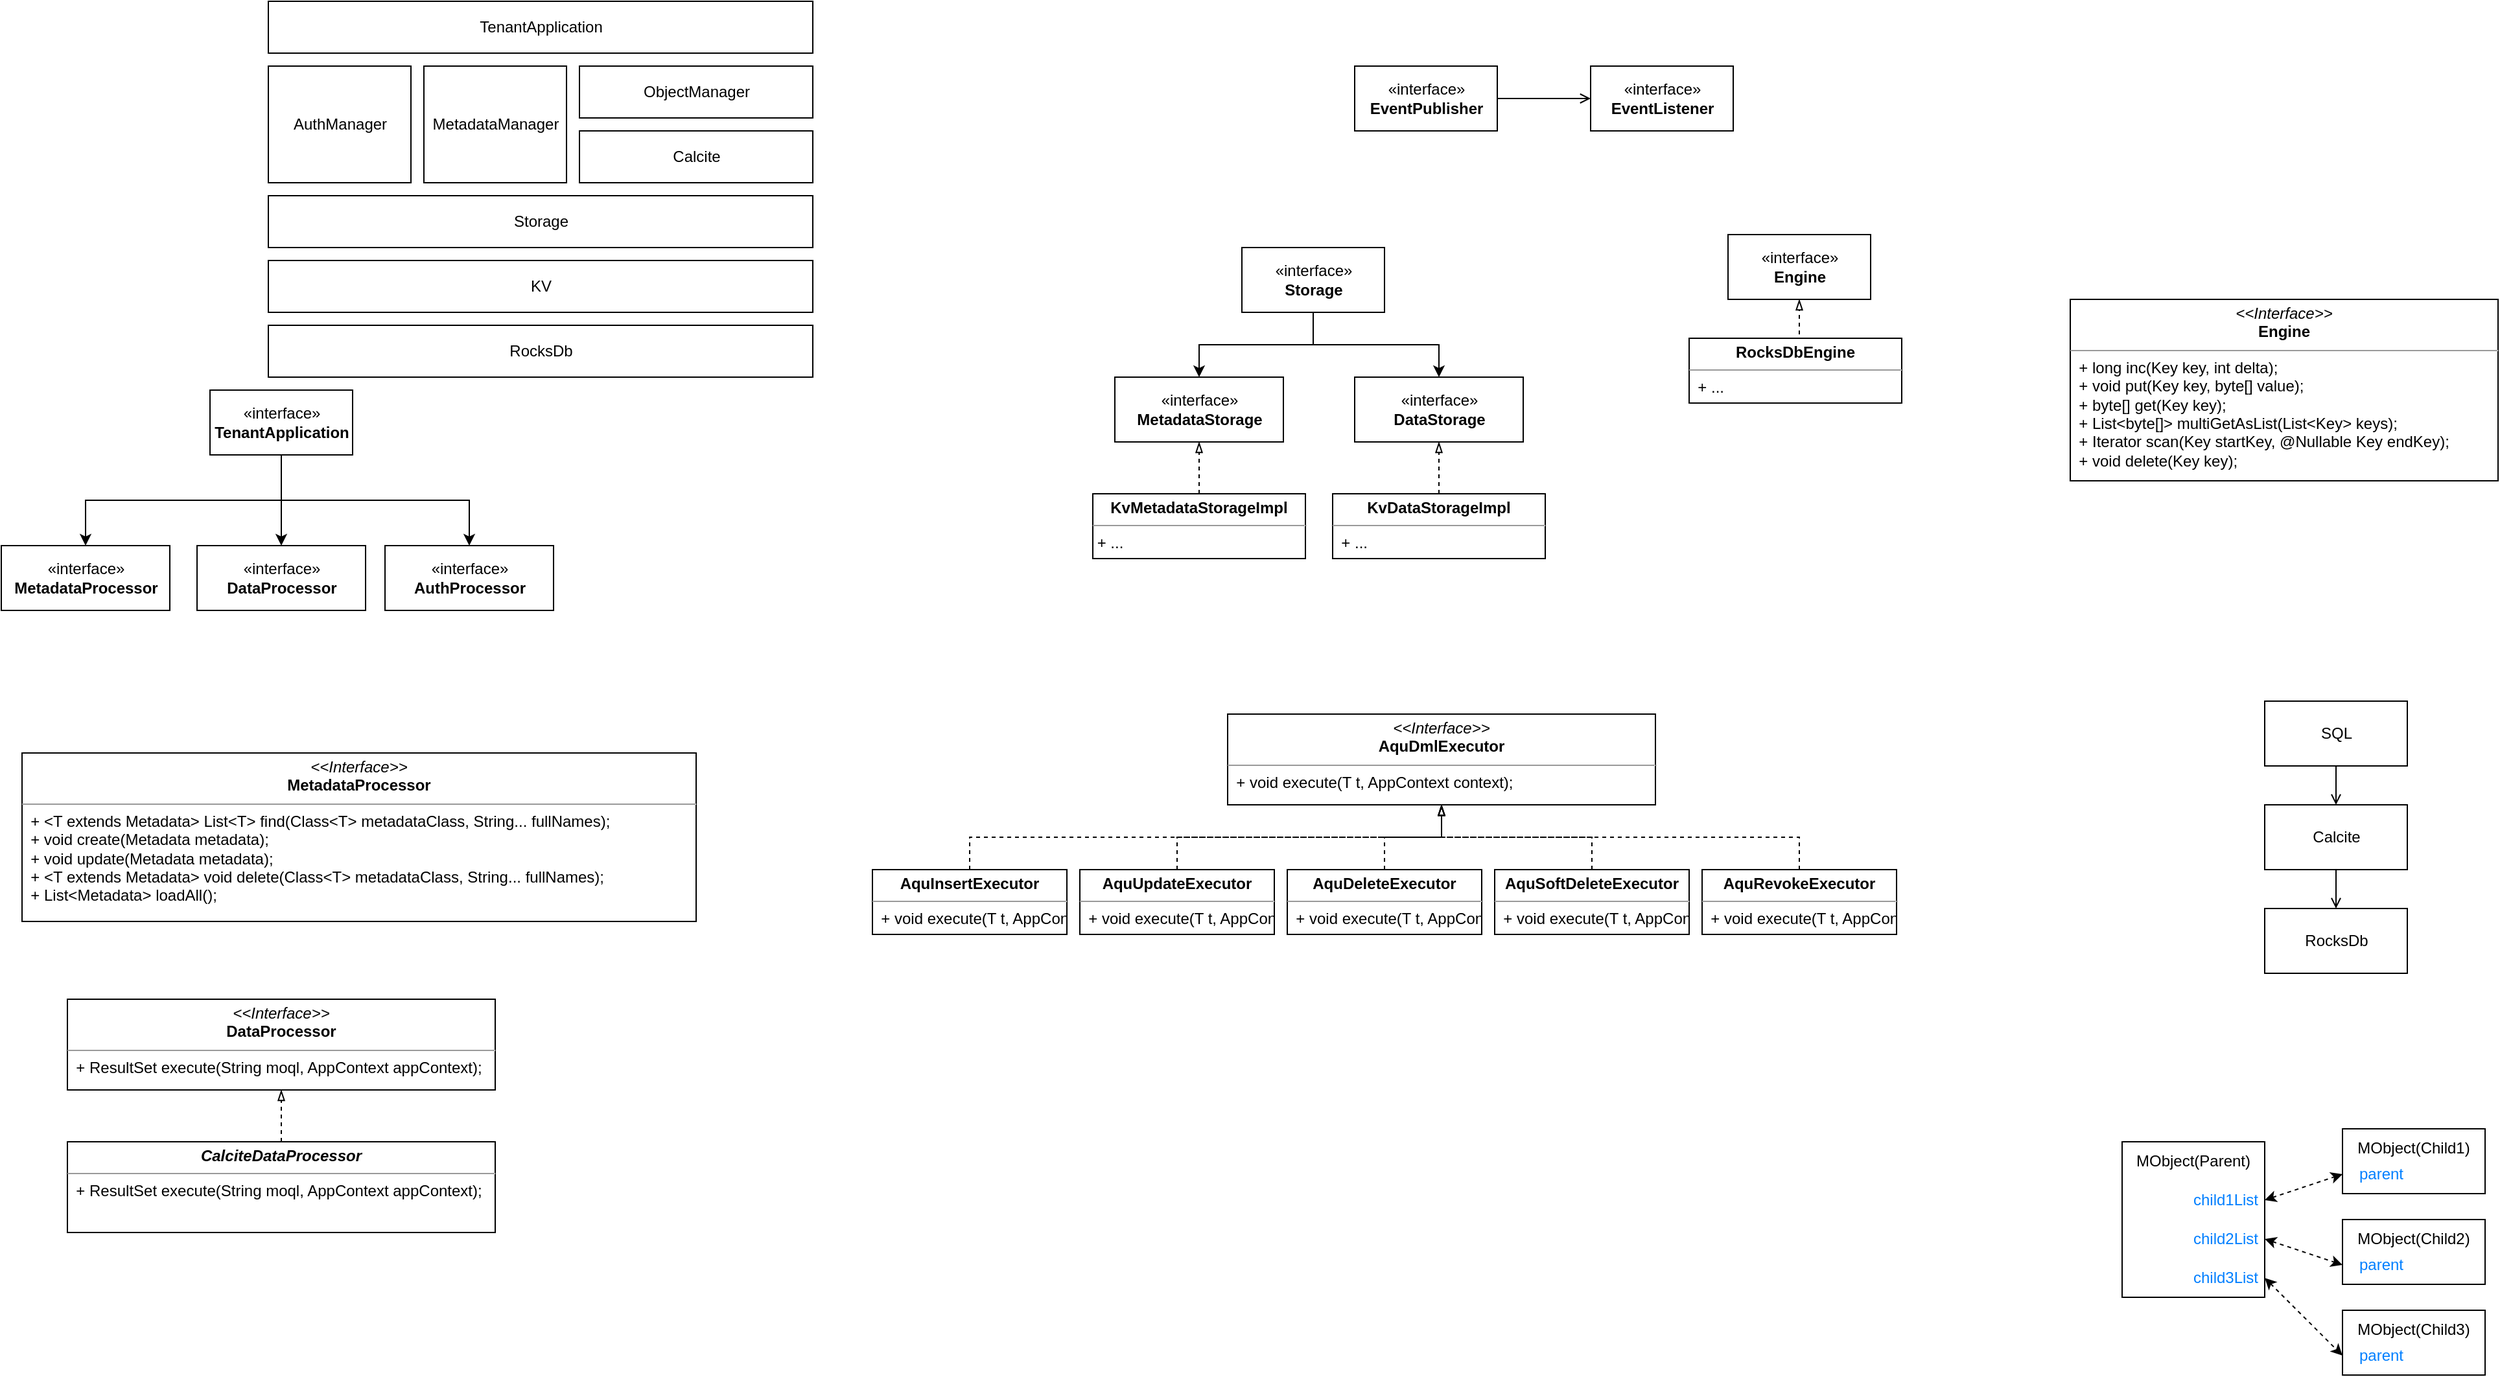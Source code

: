 <mxfile version="19.0.2" type="github"><diagram id="OHeU5dBXho-fawMFDghb" name="Page-1"><mxGraphModel dx="1051" dy="717" grid="1" gridSize="10" guides="1" tooltips="1" connect="1" arrows="1" fold="1" page="1" pageScale="1" pageWidth="827" pageHeight="1169" background="#FFFFFF" math="0" shadow="0"><root><mxCell id="0"/><mxCell id="1" parent="0"/><mxCell id="1xvhB_tAIBuY2R_2G-_f-2" value="&lt;p style=&quot;margin:0px;margin-top:4px;text-align:center;&quot;&gt;&lt;i&gt;&amp;lt;&amp;lt;Interface&amp;gt;&amp;gt;&lt;/i&gt;&lt;br&gt;&lt;b&gt;MetadataProcessor&lt;/b&gt;&lt;/p&gt;&lt;hr size=&quot;1&quot;&gt;&lt;p style=&quot;margin:0px;margin-left:4px;&quot;&gt;&lt;/p&gt;&amp;nbsp; +&amp;nbsp;&lt;span style=&quot;background-color: initial;&quot;&gt;&amp;lt;T extends Metadata&amp;gt; List&amp;lt;T&amp;gt; find(Class&amp;lt;T&amp;gt; metadataClass, String... fullNames);&lt;/span&gt;&lt;div&gt;&lt;span style=&quot;background-color: initial;&quot;&gt;&amp;nbsp; + void create(Metadata metadata);&lt;/span&gt;&lt;br&gt;&lt;/div&gt;&lt;div&gt;&lt;span style=&quot;background-color: initial;&quot;&gt;&amp;nbsp; + void update(Metadata metadata);&lt;/span&gt;&lt;br&gt;&lt;/div&gt;&lt;div&gt;&lt;span style=&quot;background-color: initial;&quot;&gt;&amp;nbsp; + &amp;lt;T extends Metadata&amp;gt; void delete(Class&amp;lt;T&amp;gt; metadataClass, String... fullNames);&lt;/span&gt;&lt;br&gt;&lt;/div&gt;&lt;div&gt;&lt;span style=&quot;background-color: initial;&quot;&gt;&amp;nbsp; + List&amp;lt;Metadata&amp;gt; loadAll();&lt;/span&gt;&lt;br&gt;&lt;/div&gt;" style="verticalAlign=top;align=left;overflow=fill;fontSize=12;fontFamily=Helvetica;html=1;" parent="1" vertex="1"><mxGeometry x="190" y="660" width="520" height="130" as="geometry"/></mxCell><mxCell id="BnRPWy6Q7r4k3ze5cMtO-7" style="edgeStyle=orthogonalEdgeStyle;rounded=0;orthogonalLoop=1;jettySize=auto;html=1;exitX=0.5;exitY=1;exitDx=0;exitDy=0;entryX=0.5;entryY=0;entryDx=0;entryDy=0;fontFamily=Helvetica;fontSize=12;fontColor=default;" parent="1" source="BnRPWy6Q7r4k3ze5cMtO-2" target="BnRPWy6Q7r4k3ze5cMtO-5" edge="1"><mxGeometry relative="1" as="geometry"/></mxCell><mxCell id="BnRPWy6Q7r4k3ze5cMtO-8" style="edgeStyle=orthogonalEdgeStyle;rounded=0;orthogonalLoop=1;jettySize=auto;html=1;exitX=0.5;exitY=1;exitDx=0;exitDy=0;entryX=0.5;entryY=0;entryDx=0;entryDy=0;fontFamily=Helvetica;fontSize=12;fontColor=default;" parent="1" source="BnRPWy6Q7r4k3ze5cMtO-2" target="BnRPWy6Q7r4k3ze5cMtO-3" edge="1"><mxGeometry relative="1" as="geometry"/></mxCell><mxCell id="BnRPWy6Q7r4k3ze5cMtO-9" style="edgeStyle=orthogonalEdgeStyle;rounded=0;orthogonalLoop=1;jettySize=auto;html=1;exitX=0.5;exitY=1;exitDx=0;exitDy=0;entryX=0.5;entryY=0;entryDx=0;entryDy=0;fontFamily=Helvetica;fontSize=12;fontColor=default;" parent="1" source="BnRPWy6Q7r4k3ze5cMtO-2" target="BnRPWy6Q7r4k3ze5cMtO-6" edge="1"><mxGeometry relative="1" as="geometry"/></mxCell><mxCell id="BnRPWy6Q7r4k3ze5cMtO-2" value="«interface»&lt;br&gt;&lt;b&gt;TenantApplication&lt;/b&gt;" style="html=1;fontFamily=Helvetica;fontSize=12;fontColor=default;strokeColor=default;fillColor=default;" parent="1" vertex="1"><mxGeometry x="335" y="380" width="110" height="50" as="geometry"/></mxCell><mxCell id="BnRPWy6Q7r4k3ze5cMtO-3" value="«interface»&lt;br&gt;&lt;b&gt;MetadataProcessor&lt;/b&gt;" style="html=1;fontFamily=Helvetica;fontSize=12;fontColor=default;strokeColor=default;fillColor=default;" parent="1" vertex="1"><mxGeometry x="174" y="500" width="130" height="50" as="geometry"/></mxCell><mxCell id="BnRPWy6Q7r4k3ze5cMtO-5" value="«interface»&lt;br&gt;&lt;b&gt;DataProcessor&lt;/b&gt;" style="html=1;fontFamily=Helvetica;fontSize=12;fontColor=default;strokeColor=default;fillColor=default;" parent="1" vertex="1"><mxGeometry x="325" y="500" width="130" height="50" as="geometry"/></mxCell><mxCell id="BnRPWy6Q7r4k3ze5cMtO-6" value="«interface»&lt;br&gt;&lt;b&gt;AuthProcessor&lt;/b&gt;" style="html=1;fontFamily=Helvetica;fontSize=12;fontColor=default;strokeColor=default;fillColor=default;" parent="1" vertex="1"><mxGeometry x="470" y="500" width="130" height="50" as="geometry"/></mxCell><mxCell id="BnRPWy6Q7r4k3ze5cMtO-10" value="&lt;p style=&quot;margin:0px;margin-top:4px;text-align:center;&quot;&gt;&lt;i&gt;&amp;lt;&amp;lt;Interface&amp;gt;&amp;gt;&lt;/i&gt;&lt;br&gt;&lt;b&gt;DataProcessor&lt;/b&gt;&lt;/p&gt;&lt;hr size=&quot;1&quot;&gt;&lt;p style=&quot;margin:0px;margin-left:4px;&quot;&gt;&lt;/p&gt;&amp;nbsp; + ResultSet execute(String moql, AppContext appContext);" style="verticalAlign=top;align=left;overflow=fill;fontSize=12;fontFamily=Helvetica;html=1;" parent="1" vertex="1"><mxGeometry x="225" y="850" width="330" height="70" as="geometry"/></mxCell><mxCell id="BnRPWy6Q7r4k3ze5cMtO-12" style="edgeStyle=orthogonalEdgeStyle;rounded=0;orthogonalLoop=1;jettySize=auto;html=1;exitX=0.5;exitY=0;exitDx=0;exitDy=0;entryX=0.5;entryY=1;entryDx=0;entryDy=0;fontFamily=Helvetica;fontSize=12;fontColor=default;endArrow=blockThin;endFill=0;dashed=1;" parent="1" source="BnRPWy6Q7r4k3ze5cMtO-11" target="BnRPWy6Q7r4k3ze5cMtO-10" edge="1"><mxGeometry relative="1" as="geometry"/></mxCell><mxCell id="BnRPWy6Q7r4k3ze5cMtO-11" value="&lt;p style=&quot;margin:0px;margin-top:4px;text-align:center;&quot;&gt;&lt;b&gt;&lt;i&gt;CalciteDataProcessor&lt;/i&gt;&lt;br&gt;&lt;/b&gt;&lt;/p&gt;&lt;hr size=&quot;1&quot;&gt;&lt;p style=&quot;margin:0px;margin-left:4px;&quot;&gt;&lt;/p&gt;&amp;nbsp; + ResultSet execute(String moql, AppContext appContext);" style="verticalAlign=top;align=left;overflow=fill;fontSize=12;fontFamily=Helvetica;html=1;" parent="1" vertex="1"><mxGeometry x="225" y="960" width="330" height="70" as="geometry"/></mxCell><mxCell id="BnRPWy6Q7r4k3ze5cMtO-13" value="&lt;p style=&quot;margin:0px;margin-top:4px;text-align:center;&quot;&gt;&lt;i&gt;&amp;lt;&amp;lt;Interface&amp;gt;&amp;gt;&lt;/i&gt;&lt;br&gt;&lt;b&gt;AquDmlExecutor&lt;/b&gt;&lt;br&gt;&lt;/p&gt;&lt;hr size=&quot;1&quot;&gt;&lt;p style=&quot;margin:0px;margin-left:4px;&quot;&gt;&lt;/p&gt;&amp;nbsp; + void execute(T t, AppContext context);" style="verticalAlign=top;align=left;overflow=fill;fontSize=12;fontFamily=Helvetica;html=1;" parent="1" vertex="1"><mxGeometry x="1120" y="630" width="330" height="70" as="geometry"/></mxCell><mxCell id="BnRPWy6Q7r4k3ze5cMtO-19" style="edgeStyle=orthogonalEdgeStyle;rounded=0;orthogonalLoop=1;jettySize=auto;html=1;exitX=0.5;exitY=0;exitDx=0;exitDy=0;entryX=0.5;entryY=1;entryDx=0;entryDy=0;dashed=1;fontFamily=Helvetica;fontSize=12;fontColor=default;endArrow=blockThin;endFill=0;" parent="1" source="BnRPWy6Q7r4k3ze5cMtO-14" target="BnRPWy6Q7r4k3ze5cMtO-13" edge="1"><mxGeometry relative="1" as="geometry"/></mxCell><mxCell id="BnRPWy6Q7r4k3ze5cMtO-14" value="&lt;p style=&quot;margin:0px;margin-top:4px;text-align:center;&quot;&gt;&lt;b style=&quot;background-color: initial;&quot;&gt;AquInsertExecutor&lt;/b&gt;&lt;/p&gt;&lt;hr size=&quot;1&quot;&gt;&lt;p style=&quot;margin:0px;margin-left:4px;&quot;&gt;&lt;/p&gt;&amp;nbsp; + void execute(T t, AppContext context);" style="verticalAlign=top;align=left;overflow=fill;fontSize=12;fontFamily=Helvetica;html=1;" parent="1" vertex="1"><mxGeometry x="846" y="750" width="150" height="50" as="geometry"/></mxCell><mxCell id="BnRPWy6Q7r4k3ze5cMtO-20" style="edgeStyle=orthogonalEdgeStyle;rounded=0;orthogonalLoop=1;jettySize=auto;html=1;exitX=0.5;exitY=0;exitDx=0;exitDy=0;dashed=1;fontFamily=Helvetica;fontSize=12;fontColor=default;endArrow=blockThin;endFill=0;" parent="1" source="BnRPWy6Q7r4k3ze5cMtO-15" target="BnRPWy6Q7r4k3ze5cMtO-13" edge="1"><mxGeometry relative="1" as="geometry"/></mxCell><mxCell id="BnRPWy6Q7r4k3ze5cMtO-15" value="&lt;p style=&quot;margin:0px;margin-top:4px;text-align:center;&quot;&gt;&lt;b style=&quot;background-color: initial;&quot;&gt;AquUpdateExecutor&lt;/b&gt;&lt;/p&gt;&lt;hr size=&quot;1&quot;&gt;&lt;p style=&quot;margin:0px;margin-left:4px;&quot;&gt;&lt;/p&gt;&amp;nbsp; + void execute(T t, AppContext context);" style="verticalAlign=top;align=left;overflow=fill;fontSize=12;fontFamily=Helvetica;html=1;" parent="1" vertex="1"><mxGeometry x="1006" y="750" width="150" height="50" as="geometry"/></mxCell><mxCell id="BnRPWy6Q7r4k3ze5cMtO-21" style="edgeStyle=orthogonalEdgeStyle;rounded=0;orthogonalLoop=1;jettySize=auto;html=1;exitX=0.5;exitY=0;exitDx=0;exitDy=0;dashed=1;fontFamily=Helvetica;fontSize=12;fontColor=default;endArrow=blockThin;endFill=0;" parent="1" source="BnRPWy6Q7r4k3ze5cMtO-16" target="BnRPWy6Q7r4k3ze5cMtO-13" edge="1"><mxGeometry relative="1" as="geometry"/></mxCell><mxCell id="BnRPWy6Q7r4k3ze5cMtO-16" value="&lt;p style=&quot;margin:0px;margin-top:4px;text-align:center;&quot;&gt;&lt;b style=&quot;background-color: initial;&quot;&gt;AquDeleteExecutor&lt;/b&gt;&lt;/p&gt;&lt;hr size=&quot;1&quot;&gt;&lt;p style=&quot;margin:0px;margin-left:4px;&quot;&gt;&lt;/p&gt;&amp;nbsp; + void execute(T t, AppContext context);" style="verticalAlign=top;align=left;overflow=fill;fontSize=12;fontFamily=Helvetica;html=1;" parent="1" vertex="1"><mxGeometry x="1166" y="750" width="150" height="50" as="geometry"/></mxCell><mxCell id="BnRPWy6Q7r4k3ze5cMtO-22" style="edgeStyle=orthogonalEdgeStyle;rounded=0;orthogonalLoop=1;jettySize=auto;html=1;exitX=0.5;exitY=0;exitDx=0;exitDy=0;dashed=1;fontFamily=Helvetica;fontSize=12;fontColor=default;endArrow=blockThin;endFill=0;" parent="1" source="BnRPWy6Q7r4k3ze5cMtO-17" target="BnRPWy6Q7r4k3ze5cMtO-13" edge="1"><mxGeometry relative="1" as="geometry"/></mxCell><mxCell id="BnRPWy6Q7r4k3ze5cMtO-17" value="&lt;p style=&quot;margin:0px;margin-top:4px;text-align:center;&quot;&gt;&lt;b style=&quot;background-color: initial;&quot;&gt;AquSoftDeleteExecutor&lt;/b&gt;&lt;/p&gt;&lt;hr size=&quot;1&quot;&gt;&lt;p style=&quot;margin:0px;margin-left:4px;&quot;&gt;&lt;/p&gt;&amp;nbsp; + void execute(T t, AppContext context);" style="verticalAlign=top;align=left;overflow=fill;fontSize=12;fontFamily=Helvetica;html=1;" parent="1" vertex="1"><mxGeometry x="1326" y="750" width="150" height="50" as="geometry"/></mxCell><mxCell id="BnRPWy6Q7r4k3ze5cMtO-23" style="edgeStyle=orthogonalEdgeStyle;rounded=0;orthogonalLoop=1;jettySize=auto;html=1;exitX=0.5;exitY=0;exitDx=0;exitDy=0;dashed=1;fontFamily=Helvetica;fontSize=12;fontColor=default;endArrow=blockThin;endFill=0;" parent="1" source="BnRPWy6Q7r4k3ze5cMtO-18" target="BnRPWy6Q7r4k3ze5cMtO-13" edge="1"><mxGeometry relative="1" as="geometry"/></mxCell><mxCell id="BnRPWy6Q7r4k3ze5cMtO-18" value="&lt;p style=&quot;margin:0px;margin-top:4px;text-align:center;&quot;&gt;&lt;b style=&quot;background-color: initial;&quot;&gt;AquRevokeExecutor&lt;/b&gt;&lt;/p&gt;&lt;hr size=&quot;1&quot;&gt;&lt;p style=&quot;margin:0px;margin-left:4px;&quot;&gt;&lt;/p&gt;&amp;nbsp; + void execute(T t, AppContext context);" style="verticalAlign=top;align=left;overflow=fill;fontSize=12;fontFamily=Helvetica;html=1;" parent="1" vertex="1"><mxGeometry x="1486" y="750" width="150" height="50" as="geometry"/></mxCell><mxCell id="BnRPWy6Q7r4k3ze5cMtO-27" value="«interface»&lt;br&gt;&lt;b&gt;Storage&lt;/b&gt;" style="html=1;fontFamily=Helvetica;fontSize=12;fontColor=default;strokeColor=default;fillColor=default;" parent="1" vertex="1"><mxGeometry x="1131" y="270" width="110" height="50" as="geometry"/></mxCell><mxCell id="BnRPWy6Q7r4k3ze5cMtO-28" value="«interface»&lt;br&gt;&lt;b&gt;MetadataStorage&lt;/b&gt;" style="html=1;fontFamily=Helvetica;fontSize=12;fontColor=default;strokeColor=default;fillColor=default;" parent="1" vertex="1"><mxGeometry x="1033" y="370" width="130" height="50" as="geometry"/></mxCell><mxCell id="BnRPWy6Q7r4k3ze5cMtO-29" value="«interface»&lt;br&gt;&lt;b&gt;DataStorage&lt;/b&gt;" style="html=1;fontFamily=Helvetica;fontSize=12;fontColor=default;strokeColor=default;fillColor=default;" parent="1" vertex="1"><mxGeometry x="1218" y="370" width="130" height="50" as="geometry"/></mxCell><mxCell id="BnRPWy6Q7r4k3ze5cMtO-32" style="edgeStyle=orthogonalEdgeStyle;rounded=0;orthogonalLoop=1;jettySize=auto;html=1;exitX=0.5;exitY=0;exitDx=0;exitDy=0;entryX=0.5;entryY=1;entryDx=0;entryDy=0;dashed=1;fontFamily=Helvetica;fontSize=12;fontColor=default;endArrow=blockThin;endFill=0;" parent="1" source="BnRPWy6Q7r4k3ze5cMtO-31" target="BnRPWy6Q7r4k3ze5cMtO-28" edge="1"><mxGeometry relative="1" as="geometry"/></mxCell><mxCell id="BnRPWy6Q7r4k3ze5cMtO-31" value="&lt;p style=&quot;margin:0px;margin-top:4px;text-align:center;&quot;&gt;&lt;span style=&quot;background-color: initial;&quot;&gt;&lt;b&gt;KvMetadataStorageImpl&lt;/b&gt;&lt;/span&gt;&lt;/p&gt;&lt;hr size=&quot;1&quot;&gt;&amp;nbsp;+ ...&lt;p style=&quot;margin:0px;margin-left:4px;&quot;&gt;&lt;/p&gt;" style="verticalAlign=top;align=left;overflow=fill;fontSize=12;fontFamily=Helvetica;html=1;" parent="1" vertex="1"><mxGeometry x="1016" y="460" width="164" height="50" as="geometry"/></mxCell><mxCell id="BnRPWy6Q7r4k3ze5cMtO-34" style="edgeStyle=orthogonalEdgeStyle;rounded=0;orthogonalLoop=1;jettySize=auto;html=1;exitX=0.5;exitY=0;exitDx=0;exitDy=0;entryX=0.5;entryY=1;entryDx=0;entryDy=0;dashed=1;fontFamily=Helvetica;fontSize=12;fontColor=default;endArrow=blockThin;endFill=0;" parent="1" source="BnRPWy6Q7r4k3ze5cMtO-33" target="BnRPWy6Q7r4k3ze5cMtO-29" edge="1"><mxGeometry relative="1" as="geometry"/></mxCell><mxCell id="BnRPWy6Q7r4k3ze5cMtO-33" value="&lt;p style=&quot;margin:0px;margin-top:4px;text-align:center;&quot;&gt;&lt;span style=&quot;background-color: initial;&quot;&gt;&lt;b&gt;KvDataStorageImpl&lt;/b&gt;&lt;/span&gt;&lt;/p&gt;&lt;hr size=&quot;1&quot;&gt;&lt;p style=&quot;margin:0px;margin-left:4px;&quot;&gt;&lt;/p&gt;&amp;nbsp; + ..." style="verticalAlign=top;align=left;overflow=fill;fontSize=12;fontFamily=Helvetica;html=1;" parent="1" vertex="1"><mxGeometry x="1201" y="460" width="164" height="50" as="geometry"/></mxCell><mxCell id="BnRPWy6Q7r4k3ze5cMtO-37" style="edgeStyle=orthogonalEdgeStyle;rounded=0;orthogonalLoop=1;jettySize=auto;html=1;exitX=0.5;exitY=1;exitDx=0;exitDy=0;entryX=0.5;entryY=0;entryDx=0;entryDy=0;fontFamily=Helvetica;fontSize=12;fontColor=default;" parent="1" source="BnRPWy6Q7r4k3ze5cMtO-27" target="BnRPWy6Q7r4k3ze5cMtO-28" edge="1"><mxGeometry relative="1" as="geometry"><mxPoint x="888" y="340" as="sourcePoint"/><mxPoint x="1033" y="410" as="targetPoint"/></mxGeometry></mxCell><mxCell id="BnRPWy6Q7r4k3ze5cMtO-38" style="edgeStyle=orthogonalEdgeStyle;rounded=0;orthogonalLoop=1;jettySize=auto;html=1;exitX=0.5;exitY=1;exitDx=0;exitDy=0;fontFamily=Helvetica;fontSize=12;fontColor=default;" parent="1" source="BnRPWy6Q7r4k3ze5cMtO-27" target="BnRPWy6Q7r4k3ze5cMtO-29" edge="1"><mxGeometry relative="1" as="geometry"><mxPoint x="1196" y="330" as="sourcePoint"/><mxPoint x="1108" y="380" as="targetPoint"/></mxGeometry></mxCell><mxCell id="BnRPWy6Q7r4k3ze5cMtO-41" style="edgeStyle=orthogonalEdgeStyle;rounded=0;orthogonalLoop=1;jettySize=auto;html=1;exitX=1;exitY=0.5;exitDx=0;exitDy=0;entryX=0;entryY=0.5;entryDx=0;entryDy=0;fontFamily=Helvetica;fontSize=12;fontColor=default;endArrow=open;endFill=0;" parent="1" source="BnRPWy6Q7r4k3ze5cMtO-39" target="BnRPWy6Q7r4k3ze5cMtO-40" edge="1"><mxGeometry relative="1" as="geometry"/></mxCell><mxCell id="BnRPWy6Q7r4k3ze5cMtO-39" value="«interface»&lt;br&gt;&lt;b&gt;EventPublisher&lt;/b&gt;" style="html=1;fontFamily=Helvetica;fontSize=12;fontColor=default;strokeColor=default;fillColor=default;" parent="1" vertex="1"><mxGeometry x="1218" y="130" width="110" height="50" as="geometry"/></mxCell><mxCell id="BnRPWy6Q7r4k3ze5cMtO-40" value="«interface»&lt;br&gt;&lt;b&gt;EventListener&lt;/b&gt;" style="html=1;fontFamily=Helvetica;fontSize=12;fontColor=default;strokeColor=default;fillColor=default;" parent="1" vertex="1"><mxGeometry x="1400" y="130" width="110" height="50" as="geometry"/></mxCell><mxCell id="BnRPWy6Q7r4k3ze5cMtO-42" value="«interface»&lt;br&gt;&lt;b&gt;Engine&lt;/b&gt;" style="html=1;fontFamily=Helvetica;fontSize=12;fontColor=default;strokeColor=default;fillColor=default;" parent="1" vertex="1"><mxGeometry x="1506" y="260" width="110" height="50" as="geometry"/></mxCell><mxCell id="BnRPWy6Q7r4k3ze5cMtO-43" value="&lt;p style=&quot;margin:0px;margin-top:4px;text-align:center;&quot;&gt;&lt;i&gt;&amp;lt;&amp;lt;Interface&amp;gt;&amp;gt;&lt;/i&gt;&lt;br&gt;&lt;b&gt;Engine&lt;/b&gt;&lt;br&gt;&lt;/p&gt;&lt;hr size=&quot;1&quot;&gt;&lt;p style=&quot;margin:0px;margin-left:4px;&quot;&gt;&lt;/p&gt;&amp;nbsp; + long inc(Key key, int delta);&lt;br&gt;&amp;nbsp; + void put(Key key, byte[] value);&lt;br&gt;&amp;nbsp; +&amp;nbsp;byte[] get(Key key);&lt;br&gt;&amp;nbsp; +&amp;nbsp;List&amp;lt;byte[]&amp;gt; multiGetAsList(List&amp;lt;Key&amp;gt; keys);&lt;br&gt;&amp;nbsp; +&amp;nbsp;Iterator scan(Key startKey, @Nullable Key endKey);&lt;br&gt;&amp;nbsp; +&amp;nbsp;void delete(Key key);" style="verticalAlign=top;align=left;overflow=fill;fontSize=12;fontFamily=Helvetica;html=1;" parent="1" vertex="1"><mxGeometry x="1770" y="310" width="330" height="140" as="geometry"/></mxCell><mxCell id="BnRPWy6Q7r4k3ze5cMtO-45" value="&lt;p style=&quot;margin:0px;margin-top:4px;text-align:center;&quot;&gt;&lt;b&gt;RocksDbEngine&lt;/b&gt;&lt;br&gt;&lt;/p&gt;&lt;hr size=&quot;1&quot;&gt;&lt;p style=&quot;margin:0px;margin-left:4px;&quot;&gt;&lt;/p&gt;&amp;nbsp; + ..." style="verticalAlign=top;align=left;overflow=fill;fontSize=12;fontFamily=Helvetica;html=1;" parent="1" vertex="1"><mxGeometry x="1476" y="340" width="164" height="50" as="geometry"/></mxCell><mxCell id="BnRPWy6Q7r4k3ze5cMtO-46" style="edgeStyle=orthogonalEdgeStyle;rounded=0;orthogonalLoop=1;jettySize=auto;html=1;exitX=0.5;exitY=0;exitDx=0;exitDy=0;entryX=0.5;entryY=1;entryDx=0;entryDy=0;dashed=1;fontFamily=Helvetica;fontSize=12;fontColor=default;endArrow=blockThin;endFill=0;" parent="1" source="BnRPWy6Q7r4k3ze5cMtO-45" target="BnRPWy6Q7r4k3ze5cMtO-42" edge="1"><mxGeometry relative="1" as="geometry"><mxPoint x="1293" y="470" as="sourcePoint"/><mxPoint x="1293" y="430" as="targetPoint"/></mxGeometry></mxCell><mxCell id="BnRPWy6Q7r4k3ze5cMtO-50" style="edgeStyle=orthogonalEdgeStyle;rounded=0;orthogonalLoop=1;jettySize=auto;html=1;exitX=0.5;exitY=1;exitDx=0;exitDy=0;entryX=0.5;entryY=0;entryDx=0;entryDy=0;fontFamily=Helvetica;fontSize=12;fontColor=default;endArrow=open;endFill=0;" parent="1" source="BnRPWy6Q7r4k3ze5cMtO-47" target="BnRPWy6Q7r4k3ze5cMtO-48" edge="1"><mxGeometry relative="1" as="geometry"/></mxCell><mxCell id="BnRPWy6Q7r4k3ze5cMtO-47" value="SQL" style="html=1;fontFamily=Helvetica;fontSize=12;fontColor=default;strokeColor=default;fillColor=default;" parent="1" vertex="1"><mxGeometry x="1920" y="620" width="110" height="50" as="geometry"/></mxCell><mxCell id="BnRPWy6Q7r4k3ze5cMtO-51" style="edgeStyle=orthogonalEdgeStyle;rounded=0;orthogonalLoop=1;jettySize=auto;html=1;exitX=0.5;exitY=1;exitDx=0;exitDy=0;entryX=0.5;entryY=0;entryDx=0;entryDy=0;fontFamily=Helvetica;fontSize=12;fontColor=default;endArrow=open;endFill=0;" parent="1" source="BnRPWy6Q7r4k3ze5cMtO-48" target="BnRPWy6Q7r4k3ze5cMtO-49" edge="1"><mxGeometry relative="1" as="geometry"/></mxCell><mxCell id="BnRPWy6Q7r4k3ze5cMtO-48" value="Calcite" style="html=1;fontFamily=Helvetica;fontSize=12;fontColor=default;strokeColor=default;fillColor=default;" parent="1" vertex="1"><mxGeometry x="1920" y="700" width="110" height="50" as="geometry"/></mxCell><mxCell id="BnRPWy6Q7r4k3ze5cMtO-49" value="RocksDb" style="html=1;fontFamily=Helvetica;fontSize=12;fontColor=default;strokeColor=default;fillColor=default;" parent="1" vertex="1"><mxGeometry x="1920" y="780" width="110" height="50" as="geometry"/></mxCell><mxCell id="BnRPWy6Q7r4k3ze5cMtO-52" value="MetadataManager" style="html=1;fontFamily=Helvetica;fontSize=12;fontColor=default;strokeColor=default;fillColor=default;" parent="1" vertex="1"><mxGeometry x="500" y="130" width="110" height="90" as="geometry"/></mxCell><mxCell id="BnRPWy6Q7r4k3ze5cMtO-53" value="ObjectManager" style="html=1;fontFamily=Helvetica;fontSize=12;fontColor=default;strokeColor=default;fillColor=default;" parent="1" vertex="1"><mxGeometry x="620" y="130" width="180" height="40" as="geometry"/></mxCell><mxCell id="BnRPWy6Q7r4k3ze5cMtO-55" value="TenantApplication" style="html=1;fontFamily=Helvetica;fontSize=12;fontColor=default;strokeColor=default;fillColor=default;" parent="1" vertex="1"><mxGeometry x="380" y="80" width="420" height="40" as="geometry"/></mxCell><mxCell id="BnRPWy6Q7r4k3ze5cMtO-56" value="KV" style="html=1;fontFamily=Helvetica;fontSize=12;fontColor=default;strokeColor=default;fillColor=default;" parent="1" vertex="1"><mxGeometry x="380" y="280" width="420" height="40" as="geometry"/></mxCell><mxCell id="BnRPWy6Q7r4k3ze5cMtO-57" value="RocksDb" style="html=1;fontFamily=Helvetica;fontSize=12;fontColor=default;strokeColor=default;fillColor=default;" parent="1" vertex="1"><mxGeometry x="380" y="330" width="420" height="40" as="geometry"/></mxCell><mxCell id="BnRPWy6Q7r4k3ze5cMtO-58" value="Calcite" style="html=1;fontFamily=Helvetica;fontSize=12;fontColor=default;strokeColor=default;fillColor=default;" parent="1" vertex="1"><mxGeometry x="620" y="180" width="180" height="40" as="geometry"/></mxCell><mxCell id="BnRPWy6Q7r4k3ze5cMtO-61" value="Storage" style="html=1;fontFamily=Helvetica;fontSize=12;fontColor=default;strokeColor=default;fillColor=default;" parent="1" vertex="1"><mxGeometry x="380" y="230" width="420" height="40" as="geometry"/></mxCell><mxCell id="BnRPWy6Q7r4k3ze5cMtO-62" value="AuthManager" style="html=1;fontFamily=Helvetica;fontSize=12;fontColor=default;strokeColor=default;fillColor=default;" parent="1" vertex="1"><mxGeometry x="380" y="130" width="110" height="90" as="geometry"/></mxCell><mxCell id="hYadXfYl99UYEY42JrDM-5" style="rounded=0;orthogonalLoop=1;jettySize=auto;html=1;exitX=1;exitY=0.5;exitDx=0;exitDy=0;entryX=0;entryY=0.5;entryDx=0;entryDy=0;dashed=1;startArrow=classic;startFill=1;" edge="1" parent="1" source="hYadXfYl99UYEY42JrDM-8" target="hYadXfYl99UYEY42JrDM-12"><mxGeometry relative="1" as="geometry"/></mxCell><mxCell id="hYadXfYl99UYEY42JrDM-6" style="edgeStyle=none;rounded=0;orthogonalLoop=1;jettySize=auto;html=1;exitX=1;exitY=0.5;exitDx=0;exitDy=0;entryX=0;entryY=0.5;entryDx=0;entryDy=0;dashed=1;startArrow=classic;startFill=1;" edge="1" parent="1" source="hYadXfYl99UYEY42JrDM-9" target="hYadXfYl99UYEY42JrDM-16"><mxGeometry relative="1" as="geometry"><mxPoint x="1980" y="1035" as="targetPoint"/></mxGeometry></mxCell><mxCell id="hYadXfYl99UYEY42JrDM-7" style="edgeStyle=none;rounded=0;orthogonalLoop=1;jettySize=auto;html=1;exitX=1;exitY=0.5;exitDx=0;exitDy=0;entryX=0;entryY=0.5;entryDx=0;entryDy=0;dashed=1;startArrow=classic;startFill=1;" edge="1" parent="1" source="hYadXfYl99UYEY42JrDM-11" target="hYadXfYl99UYEY42JrDM-19"><mxGeometry relative="1" as="geometry"><mxPoint x="1980" y="1115" as="targetPoint"/></mxGeometry></mxCell><mxCell id="hYadXfYl99UYEY42JrDM-1" value="" style="html=1;fontFamily=Helvetica;fontSize=12;fontColor=default;strokeColor=default;fillColor=default;" vertex="1" parent="1"><mxGeometry x="1810" y="960" width="110" height="120" as="geometry"/></mxCell><mxCell id="hYadXfYl99UYEY42JrDM-2" value="" style="html=1;fontFamily=Helvetica;fontSize=12;fontColor=default;strokeColor=default;fillColor=default;" vertex="1" parent="1"><mxGeometry x="1980" y="950" width="110" height="50" as="geometry"/></mxCell><mxCell id="hYadXfYl99UYEY42JrDM-8" value="child1List" style="text;html=1;strokeColor=none;fillColor=none;align=center;verticalAlign=middle;whiteSpace=wrap;rounded=0;fontColor=#007FFF;" vertex="1" parent="1"><mxGeometry x="1860" y="990" width="60" height="30" as="geometry"/></mxCell><mxCell id="hYadXfYl99UYEY42JrDM-9" value="child2List" style="text;html=1;strokeColor=none;fillColor=none;align=center;verticalAlign=middle;whiteSpace=wrap;rounded=0;fontColor=#007FFF;" vertex="1" parent="1"><mxGeometry x="1860" y="1020" width="60" height="30" as="geometry"/></mxCell><mxCell id="hYadXfYl99UYEY42JrDM-11" value="child3List" style="text;html=1;strokeColor=none;fillColor=none;align=center;verticalAlign=middle;whiteSpace=wrap;rounded=0;fontColor=#007FFF;" vertex="1" parent="1"><mxGeometry x="1860" y="1050" width="60" height="30" as="geometry"/></mxCell><mxCell id="hYadXfYl99UYEY42JrDM-12" value="parent" style="text;html=1;strokeColor=none;fillColor=none;align=center;verticalAlign=middle;whiteSpace=wrap;rounded=0;fontColor=#007FFF;" vertex="1" parent="1"><mxGeometry x="1980" y="970" width="60" height="30" as="geometry"/></mxCell><mxCell id="hYadXfYl99UYEY42JrDM-13" value="&lt;span style=&quot;&quot;&gt;MObject(Parent)&lt;/span&gt;" style="text;html=1;strokeColor=none;fillColor=none;align=center;verticalAlign=middle;whiteSpace=wrap;rounded=0;" vertex="1" parent="1"><mxGeometry x="1835" y="960" width="60" height="30" as="geometry"/></mxCell><mxCell id="hYadXfYl99UYEY42JrDM-14" value="&lt;span style=&quot;&quot;&gt;MObject(Child1)&lt;/span&gt;" style="text;html=1;strokeColor=none;fillColor=none;align=center;verticalAlign=middle;whiteSpace=wrap;rounded=0;" vertex="1" parent="1"><mxGeometry x="2005" y="950" width="60" height="30" as="geometry"/></mxCell><mxCell id="hYadXfYl99UYEY42JrDM-15" value="" style="html=1;fontFamily=Helvetica;fontSize=12;fontColor=default;strokeColor=default;fillColor=default;" vertex="1" parent="1"><mxGeometry x="1980" y="1020" width="110" height="50" as="geometry"/></mxCell><mxCell id="hYadXfYl99UYEY42JrDM-16" value="parent" style="text;html=1;strokeColor=none;fillColor=none;align=center;verticalAlign=middle;whiteSpace=wrap;rounded=0;fontColor=#007FFF;" vertex="1" parent="1"><mxGeometry x="1980" y="1040" width="60" height="30" as="geometry"/></mxCell><mxCell id="hYadXfYl99UYEY42JrDM-17" value="&lt;span style=&quot;&quot;&gt;MObject(Child2)&lt;/span&gt;" style="text;html=1;strokeColor=none;fillColor=none;align=center;verticalAlign=middle;whiteSpace=wrap;rounded=0;" vertex="1" parent="1"><mxGeometry x="2005" y="1020" width="60" height="30" as="geometry"/></mxCell><mxCell id="hYadXfYl99UYEY42JrDM-18" value="" style="html=1;fontFamily=Helvetica;fontSize=12;fontColor=default;strokeColor=default;fillColor=default;" vertex="1" parent="1"><mxGeometry x="1980" y="1090" width="110" height="50" as="geometry"/></mxCell><mxCell id="hYadXfYl99UYEY42JrDM-19" value="parent" style="text;html=1;strokeColor=none;fillColor=none;align=center;verticalAlign=middle;whiteSpace=wrap;rounded=0;fontColor=#007FFF;" vertex="1" parent="1"><mxGeometry x="1980" y="1110" width="60" height="30" as="geometry"/></mxCell><mxCell id="hYadXfYl99UYEY42JrDM-20" value="&lt;span style=&quot;&quot;&gt;MObject(Child3)&lt;/span&gt;" style="text;html=1;strokeColor=none;fillColor=none;align=center;verticalAlign=middle;whiteSpace=wrap;rounded=0;" vertex="1" parent="1"><mxGeometry x="2005" y="1090" width="60" height="30" as="geometry"/></mxCell></root></mxGraphModel></diagram></mxfile>
